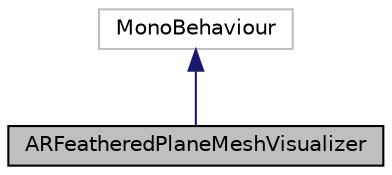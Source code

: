 digraph "ARFeatheredPlaneMeshVisualizer"
{
 // INTERACTIVE_SVG=YES
 // LATEX_PDF_SIZE
  edge [fontname="Helvetica",fontsize="10",labelfontname="Helvetica",labelfontsize="10"];
  node [fontname="Helvetica",fontsize="10",shape=record];
  Node1 [label="ARFeatheredPlaneMeshVisualizer",height=0.2,width=0.4,color="black", fillcolor="grey75", style="filled", fontcolor="black",tooltip="This plane visualizer demonstrates the use of a feathering effect at the edge of the detected plane,..."];
  Node2 -> Node1 [dir="back",color="midnightblue",fontsize="10",style="solid",fontname="Helvetica"];
  Node2 [label="MonoBehaviour",height=0.2,width=0.4,color="grey75", fillcolor="white", style="filled",tooltip=" "];
}
